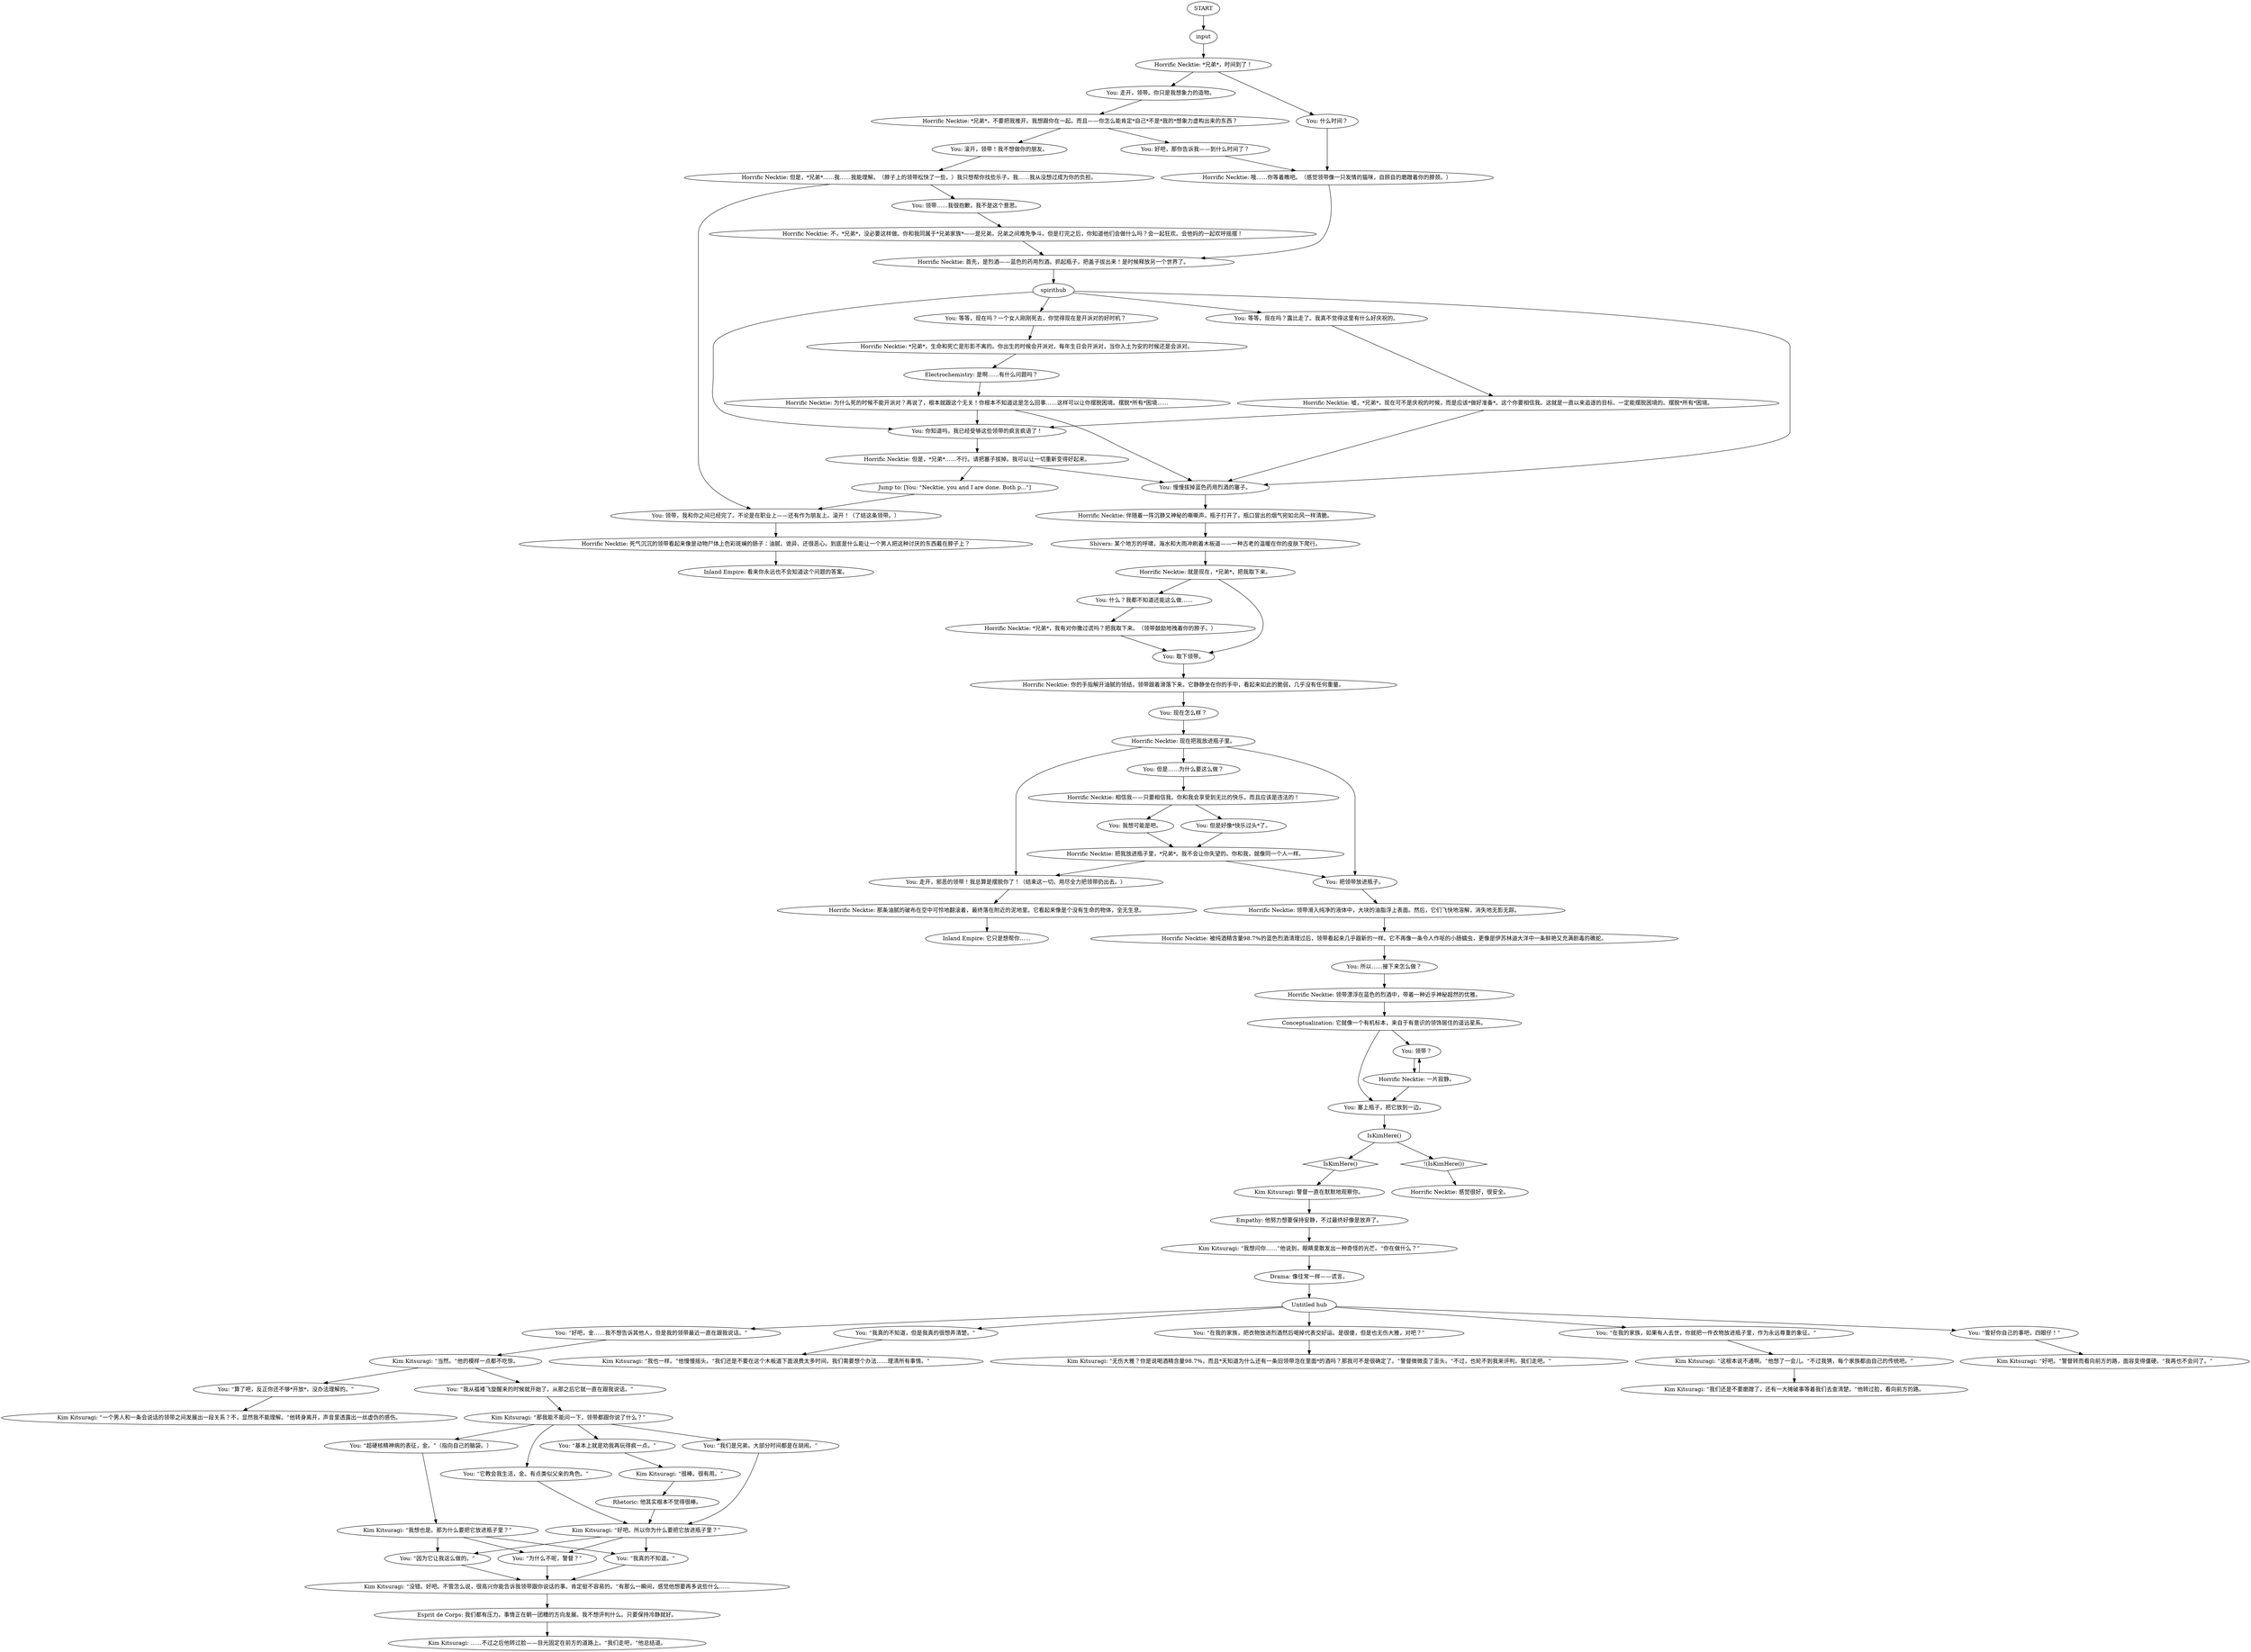 # LAIR ORB / dark celebration
# An afterthought to Ruby's scene whether she kills herself or runs away.
# ==================================================
digraph G {
	  0 [label="START"];
	  1 [label="input"];
	  2 [label="You: 领带，我和你之间已经完了。不论是在职业上——还有作为朋友上。滚开！（了结这条领带。）"];
	  3 [label="Horrific Necktie: 被纯酒精含量98.7%的蓝色烈酒清理过后，领带看起来几乎跟新的一样。它不再像一条令人作呕的小肠蠕虫，更像是伊苏林迪大洋中一条鲜艳又充满剧毒的礁蛇。"];
	  4 [label="You: 所以……接下来怎么做？"];
	  5 [label="Kim Kitsuragi: “我也一样。”他慢慢摇头。“我们还是不要在这个木板道下面浪费太多时间。我们需要想个办法……理清所有事情。”"];
	  6 [label="You: “为什么不呢，警督？”"];
	  7 [label="You: 领带……我很抱歉，我不是这个意思。"];
	  8 [label="Kim Kitsuragi: “无伤大雅？你是说喝酒精含量98.7%，而且*天知道为什么还有一条旧领带泡在里面*的酒吗？那我可不是很确定了。”警督微微歪了歪头。“不过，也轮不到我来评判。我们走吧。”"];
	  9 [label="spirithub"];
	  10 [label="Horrific Necktie: 就是现在，*兄弟*，把我取下来。"];
	  11 [label="You: “好吧，金……我不想告诉其他人，但是我的领带最近一直在跟我说话。”"];
	  12 [label="You: 但是好像*快乐过头*了。"];
	  13 [label="Horrific Necktie: 不，*兄弟*，没必要这样做。你和我同属于*兄弟家族*——是兄弟。兄弟之间难免争斗。但是打完之后，你知道他们会做什么吗？会一起狂欢。会他妈的一起欢呼摇摆！"];
	  14 [label="Horrific Necktie: 伴随着一阵沉静又神秘的嘶嘶声，瓶子打开了。瓶口冒出的烟气宛如北风一样清脆。"];
	  15 [label="Kim Kitsuragi: 警督一直在默默地观察你。"];
	  16 [label="Esprit de Corps: 我们都有压力。事情正在朝一团糟的方向发展。我不想评判什么。只要保持冷静就好。"];
	  17 [label="You: 好吧，那你告诉我——到什么时间了？"];
	  18 [label="Electrochemistry: 是啊……有什么问题吗？"];
	  19 [label="Horrific Necktie: 领带漂浮在蓝色的烈酒中，带着一种近乎神秘超然的优雅。"];
	  20 [label="You: 塞上瓶子，把它放到一边。"];
	  21 [label="Kim Kitsuragi: “这根本说不通啊。”他想了一会儿。“不过我猜，每个家族都由自己的传统吧。”"];
	  22 [label="You: “超硬核精神病的表征，金。”（指向自己的脑袋。）"];
	  23 [label="Horrific Necktie: *兄弟*，时间到了！"];
	  24 [label="Horrific Necktie: *兄弟*，不要把我推开。我想跟你在一起。而且——你怎么能肯定*自己*不是*我的*想象力虚构出来的东西？"];
	  25 [label="You: 走开，邪恶的领带！我总算是摆脱你了！（结束这一切。用尽全力把领带扔出去。）"];
	  26 [label="You: “我从褴褛飞旋醒来的时候就开始了。从那之后它就一直在跟我说话。”"];
	  27 [label="Kim Kitsuragi: “一个男人和一条会说话的领带之间发展出一段关系？不，显然我不能理解。”他转身离开，声音里透露出一丝虚伪的感伤。"];
	  28 [label="Horrific Necktie: 为什么死的时候不能开派对？再说了，根本就跟这个无关！你根本不知道这是怎么回事……这样可以让你摆脱困境。摆脱*所有*困境……"];
	  29 [label="You: 现在怎么样？"];
	  30 [label="Inland Empire: 它只是想帮你……"];
	  31 [label="Horrific Necktie: 领带滑入纯净的液体中，大块的油脂浮上表面。然后，它们飞快地溶解，消失地无影无踪。"];
	  32 [label="You: 领带？"];
	  33 [label="You: “我真的不知道，但是我真的很想弄清楚。”"];
	  34 [label="You: “在我的家族，把衣物放进烈酒然后喝掉代表交好运。是很傻，但是也无伤大雅，对吧？”"];
	  35 [label="Kim Kitsuragi: “那我能不能问一下，领带都跟你说了什么？”"];
	  36 [label="Horrific Necktie: 感觉很好，很安全。"];
	  37 [label="Jump to: [You: \"Necktie, you and I are done. Both p...\"]"];
	  38 [label="You: 什么？我都不知道还能这么做……"];
	  39 [label="You: 取下领带。"];
	  40 [label="You: 把领带放进瓶子。"];
	  41 [label="Horrific Necktie: 哦……你等着瞧吧。（感觉领带像一只发情的猫咪，自顾自的磨蹭着你的脖颈。）"];
	  42 [label="Inland Empire: 看来你永远也不会知道这个问题的答案。"];
	  43 [label="You: 等等，现在吗？一个女人刚刚死去，你觉得现在是开派对的好时机？"];
	  44 [label="Horrific Necktie: *兄弟*，生命和死亡是形影不离的。你出生的时候会开派对，每年生日会开派对，当你入土为安的时候还是会派对。"];
	  45 [label="You: 但是……为什么要这么做？"];
	  46 [label="Horrific Necktie: 相信我——只要相信我。你和我会享受到无比的快乐，而且应该是违法的！"];
	  47 [label="You: “它教会我生活，金。有点类似父亲的角色。”"];
	  48 [label="You: “我真的不知道。”"];
	  49 [label="You: 等等，现在吗？露比走了。我真不觉得这里有什么好庆祝的。"];
	  50 [label="Horrific Necktie: 你的手指解开油腻的领结，领带跟着滑落下来。它静静坐在你的手中，看起来如此的脆弱，几乎没有任何重量。"];
	  51 [label="Horrific Necktie: 那条油腻的破布在空中可怜地翻滚着，最终落在附近的泥地里。它看起来像是个没有生命的物体，全无生息。"];
	  52 [label="You: “因为它让我这么做的。”"];
	  53 [label="Horrific Necktie: 死气沉沉的领带看起来像是动物尸体上色彩斑斓的肠子：油腻、诡异、还很恶心。到底是什么能让一个男人把这种讨厌的东西戴在脖子上？"];
	  54 [label="You: 你知道吗，我已经受够这些领带的疯言疯语了！"];
	  55 [label="You: “算了吧，反正你还不够*开放*，没办法理解的。”"];
	  56 [label="You: “基本上就是劝我再玩得疯一点。”"];
	  57 [label="Kim Kitsuragi: “很棒。很有用。”"];
	  58 [label="Kim Kitsuragi: “好吧。所以你为什么要把它放进瓶子里？”"];
	  59 [label="Kim Kitsuragi: “我想也是。那为什么要把它放进瓶子里？”"];
	  60 [label="Drama: 像往常一样——谎言。"];
	  61 [label="You: 什么时间？"];
	  62 [label="Shivers: 某个地方的呼啸，海水和大雨冲刷着木板道——一种古老的温暖在你的皮肤下爬行。"];
	  63 [label="You: 我想可能是吧。"];
	  64 [label="Horrific Necktie: 一片寂静。"];
	  65 [label="Kim Kitsuragi: “我们还是不要磨蹭了，还有一大摊破事等着我们去查清楚。”他转过脸，看向前方的路。"];
	  66 [label="Horrific Necktie: 但是，*兄弟*……我……我能理解。（脖子上的领带松快了一些。）我只想帮你找些乐子。我……我从没想过成为你的负担。"];
	  67 [label="Horrific Necktie: 但是，*兄弟*……不行。请把塞子拔掉。我可以让一切重新变得好起来。"];
	  68 [label="Rhetoric: 他其实根本不觉得很棒。"];
	  69 [label="You: “在我的家族，如果有人去世，你就把一件衣物放进瓶子里，作为永远尊重的象征。”"];
	  70 [label="Horrific Necktie: 嘘，*兄弟*，现在可不是庆祝的时候，而是应该*做好准备*。这个你要相信我。这就是一直以来追逐的目标。一定能摆脱困境的。摆脱*所有*困境。"];
	  71 [label="Horrific Necktie: 现在把我放进瓶子里。"];
	  72 [label="IsKimHere()"];
	  73 [label="IsKimHere()", shape=diamond];
	  74 [label="!(IsKimHere())", shape=diamond];
	  75 [label="Untitled hub"];
	  76 [label="You: 走开，领带。你只是我想象力的造物。"];
	  77 [label="You: 滚开，领带！我不想做你的朋友。"];
	  79 [label="Empathy: 他努力想要保持安静，不过最终好像是放弃了。"];
	  80 [label="You: “管好你自己的事吧，四眼仔！”"];
	  81 [label="Kim Kitsuragi: “当然。”他的模样一点都不吃惊。"];
	  82 [label="Kim Kitsuragi: ……不过之后他转过脸——目光固定在前方的道路上。“我们走吧，”他总结道。"];
	  83 [label="You: 慢慢拔掉蓝色药用烈酒的塞子。"];
	  84 [label="Conceptualization: 它就像一个有机标本，来自于有意识的领饰居住的遥远星系。"];
	  85 [label="Kim Kitsuragi: “没错。好吧。不管怎么说，很高兴你能告诉我领带跟你说话的事。肯定挺不容易的。”有那么一瞬间，感觉他想要再多说些什么……"];
	  86 [label="Horrific Necktie: 首先，是烈酒——蓝色的药用烈酒。抓起瓶子，把盖子拔出来！是时候释放另一个世界了。"];
	  87 [label="Horrific Necktie: *兄弟*，我有对你撒过谎吗？把我取下来。（领带鼓励地拽着你的脖子。）"];
	  88 [label="Horrific Necktie: 把我放进瓶子里，*兄弟*。我不会让你失望的。你和我，就像同一个人一样。"];
	  89 [label="Kim Kitsuragi: “我想问你……”他说到，眼睛里散发出一种奇怪的光芒。“你在做什么？”"];
	  90 [label="Kim Kitsuragi: “好吧。”警督转而看向前方的路，面容变得僵硬。“我再也不会问了。”"];
	  91 [label="You: “我们是兄弟。大部分时间都是在胡闹。”"];
	  0 -> 1
	  1 -> 23
	  2 -> 53
	  3 -> 4
	  4 -> 19
	  6 -> 85
	  7 -> 13
	  9 -> 49
	  9 -> 83
	  9 -> 43
	  9 -> 54
	  10 -> 38
	  10 -> 39
	  11 -> 81
	  12 -> 88
	  13 -> 86
	  14 -> 62
	  15 -> 79
	  16 -> 82
	  17 -> 41
	  18 -> 28
	  19 -> 84
	  20 -> 72
	  21 -> 65
	  22 -> 59
	  23 -> 76
	  23 -> 61
	  24 -> 17
	  24 -> 77
	  25 -> 51
	  26 -> 35
	  28 -> 83
	  28 -> 54
	  29 -> 71
	  31 -> 3
	  32 -> 64
	  33 -> 5
	  34 -> 8
	  35 -> 56
	  35 -> 91
	  35 -> 22
	  35 -> 47
	  37 -> 2
	  38 -> 87
	  39 -> 50
	  40 -> 31
	  41 -> 86
	  43 -> 44
	  44 -> 18
	  45 -> 46
	  46 -> 12
	  46 -> 63
	  47 -> 58
	  48 -> 85
	  49 -> 70
	  50 -> 29
	  51 -> 30
	  52 -> 85
	  53 -> 42
	  54 -> 67
	  55 -> 27
	  56 -> 57
	  57 -> 68
	  58 -> 48
	  58 -> 52
	  58 -> 6
	  59 -> 48
	  59 -> 52
	  59 -> 6
	  60 -> 75
	  61 -> 41
	  62 -> 10
	  63 -> 88
	  64 -> 32
	  64 -> 20
	  66 -> 2
	  66 -> 7
	  67 -> 83
	  67 -> 37
	  68 -> 58
	  69 -> 21
	  70 -> 83
	  70 -> 54
	  71 -> 40
	  71 -> 25
	  71 -> 45
	  72 -> 73
	  72 -> 74
	  73 -> 15
	  74 -> 36
	  75 -> 33
	  75 -> 34
	  75 -> 69
	  75 -> 11
	  75 -> 80
	  76 -> 24
	  77 -> 66
	  79 -> 89
	  80 -> 90
	  81 -> 26
	  81 -> 55
	  83 -> 14
	  84 -> 32
	  84 -> 20
	  85 -> 16
	  86 -> 9
	  87 -> 39
	  88 -> 40
	  88 -> 25
	  89 -> 60
	  91 -> 58
}

